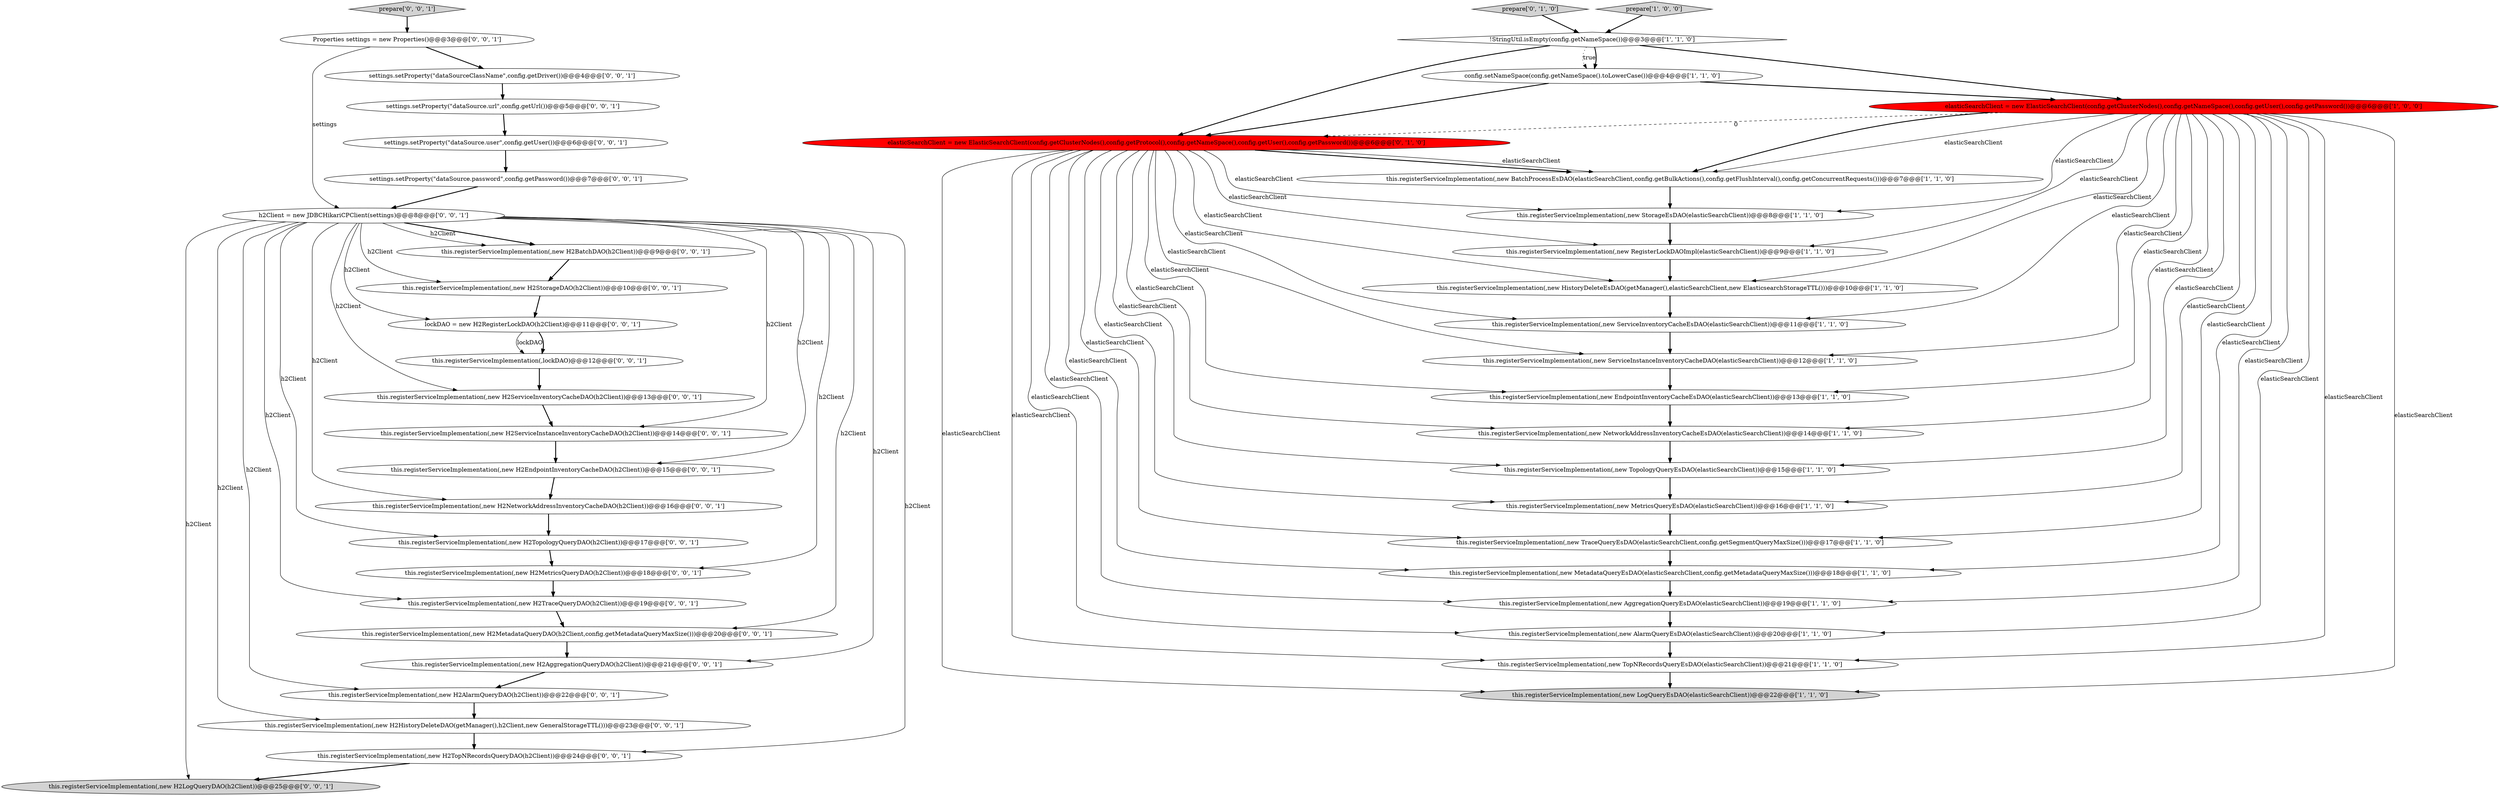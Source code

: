 digraph {
30 [style = filled, label = "this.registerServiceImplementation(,new H2AlarmQueryDAO(h2Client))@@@22@@@['0', '0', '1']", fillcolor = white, shape = ellipse image = "AAA0AAABBB3BBB"];
28 [style = filled, label = "this.registerServiceImplementation(,new H2TopologyQueryDAO(h2Client))@@@17@@@['0', '0', '1']", fillcolor = white, shape = ellipse image = "AAA0AAABBB3BBB"];
29 [style = filled, label = "this.registerServiceImplementation(,new H2LogQueryDAO(h2Client))@@@25@@@['0', '0', '1']", fillcolor = lightgray, shape = ellipse image = "AAA0AAABBB3BBB"];
34 [style = filled, label = "this.registerServiceImplementation(,new H2ServiceInstanceInventoryCacheDAO(h2Client))@@@14@@@['0', '0', '1']", fillcolor = white, shape = ellipse image = "AAA0AAABBB3BBB"];
15 [style = filled, label = "this.registerServiceImplementation(,new LogQueryEsDAO(elasticSearchClient))@@@22@@@['1', '1', '0']", fillcolor = lightgray, shape = ellipse image = "AAA0AAABBB1BBB"];
32 [style = filled, label = "h2Client = new JDBCHikariCPClient(settings)@@@8@@@['0', '0', '1']", fillcolor = white, shape = ellipse image = "AAA0AAABBB3BBB"];
31 [style = filled, label = "settings.setProperty(\"dataSource.password\",config.getPassword())@@@7@@@['0', '0', '1']", fillcolor = white, shape = ellipse image = "AAA0AAABBB3BBB"];
25 [style = filled, label = "this.registerServiceImplementation(,new H2AggregationQueryDAO(h2Client))@@@21@@@['0', '0', '1']", fillcolor = white, shape = ellipse image = "AAA0AAABBB3BBB"];
7 [style = filled, label = "this.registerServiceImplementation(,new RegisterLockDAOImpl(elasticSearchClient))@@@9@@@['1', '1', '0']", fillcolor = white, shape = ellipse image = "AAA0AAABBB1BBB"];
6 [style = filled, label = "config.setNameSpace(config.getNameSpace().toLowerCase())@@@4@@@['1', '1', '0']", fillcolor = white, shape = ellipse image = "AAA0AAABBB1BBB"];
36 [style = filled, label = "this.registerServiceImplementation(,new H2TopNRecordsQueryDAO(h2Client))@@@24@@@['0', '0', '1']", fillcolor = white, shape = ellipse image = "AAA0AAABBB3BBB"];
4 [style = filled, label = "this.registerServiceImplementation(,new MetadataQueryEsDAO(elasticSearchClient,config.getMetadataQueryMaxSize()))@@@18@@@['1', '1', '0']", fillcolor = white, shape = ellipse image = "AAA0AAABBB1BBB"];
3 [style = filled, label = "this.registerServiceImplementation(,new ServiceInventoryCacheEsDAO(elasticSearchClient))@@@11@@@['1', '1', '0']", fillcolor = white, shape = ellipse image = "AAA0AAABBB1BBB"];
24 [style = filled, label = "this.registerServiceImplementation(,new H2MetadataQueryDAO(h2Client,config.getMetadataQueryMaxSize()))@@@20@@@['0', '0', '1']", fillcolor = white, shape = ellipse image = "AAA0AAABBB3BBB"];
19 [style = filled, label = "this.registerServiceImplementation(,new TopNRecordsQueryEsDAO(elasticSearchClient))@@@21@@@['1', '1', '0']", fillcolor = white, shape = ellipse image = "AAA0AAABBB1BBB"];
44 [style = filled, label = "this.registerServiceImplementation(,new H2StorageDAO(h2Client))@@@10@@@['0', '0', '1']", fillcolor = white, shape = ellipse image = "AAA0AAABBB3BBB"];
42 [style = filled, label = "this.registerServiceImplementation(,new H2TraceQueryDAO(h2Client))@@@19@@@['0', '0', '1']", fillcolor = white, shape = ellipse image = "AAA0AAABBB3BBB"];
26 [style = filled, label = "lockDAO = new H2RegisterLockDAO(h2Client)@@@11@@@['0', '0', '1']", fillcolor = white, shape = ellipse image = "AAA0AAABBB3BBB"];
1 [style = filled, label = "this.registerServiceImplementation(,new AlarmQueryEsDAO(elasticSearchClient))@@@20@@@['1', '1', '0']", fillcolor = white, shape = ellipse image = "AAA0AAABBB1BBB"];
16 [style = filled, label = "this.registerServiceImplementation(,new BatchProcessEsDAO(elasticSearchClient,config.getBulkActions(),config.getFlushInterval(),config.getConcurrentRequests()))@@@7@@@['1', '1', '0']", fillcolor = white, shape = ellipse image = "AAA0AAABBB1BBB"];
12 [style = filled, label = "this.registerServiceImplementation(,new AggregationQueryEsDAO(elasticSearchClient))@@@19@@@['1', '1', '0']", fillcolor = white, shape = ellipse image = "AAA0AAABBB1BBB"];
38 [style = filled, label = "Properties settings = new Properties()@@@3@@@['0', '0', '1']", fillcolor = white, shape = ellipse image = "AAA0AAABBB3BBB"];
21 [style = filled, label = "prepare['0', '1', '0']", fillcolor = lightgray, shape = diamond image = "AAA0AAABBB2BBB"];
33 [style = filled, label = "this.registerServiceImplementation(,new H2BatchDAO(h2Client))@@@9@@@['0', '0', '1']", fillcolor = white, shape = ellipse image = "AAA0AAABBB3BBB"];
23 [style = filled, label = "this.registerServiceImplementation(,lockDAO)@@@12@@@['0', '0', '1']", fillcolor = white, shape = ellipse image = "AAA0AAABBB3BBB"];
40 [style = filled, label = "prepare['0', '0', '1']", fillcolor = lightgray, shape = diamond image = "AAA0AAABBB3BBB"];
41 [style = filled, label = "this.registerServiceImplementation(,new H2MetricsQueryDAO(h2Client))@@@18@@@['0', '0', '1']", fillcolor = white, shape = ellipse image = "AAA0AAABBB3BBB"];
39 [style = filled, label = "this.registerServiceImplementation(,new H2HistoryDeleteDAO(getManager(),h2Client,new GeneralStorageTTL()))@@@23@@@['0', '0', '1']", fillcolor = white, shape = ellipse image = "AAA0AAABBB3BBB"];
17 [style = filled, label = "this.registerServiceImplementation(,new HistoryDeleteEsDAO(getManager(),elasticSearchClient,new ElasticsearchStorageTTL()))@@@10@@@['1', '1', '0']", fillcolor = white, shape = ellipse image = "AAA0AAABBB1BBB"];
9 [style = filled, label = "prepare['1', '0', '0']", fillcolor = lightgray, shape = diamond image = "AAA0AAABBB1BBB"];
2 [style = filled, label = "this.registerServiceImplementation(,new EndpointInventoryCacheEsDAO(elasticSearchClient))@@@13@@@['1', '1', '0']", fillcolor = white, shape = ellipse image = "AAA0AAABBB1BBB"];
45 [style = filled, label = "this.registerServiceImplementation(,new H2NetworkAddressInventoryCacheDAO(h2Client))@@@16@@@['0', '0', '1']", fillcolor = white, shape = ellipse image = "AAA0AAABBB3BBB"];
5 [style = filled, label = "this.registerServiceImplementation(,new MetricsQueryEsDAO(elasticSearchClient))@@@16@@@['1', '1', '0']", fillcolor = white, shape = ellipse image = "AAA0AAABBB1BBB"];
14 [style = filled, label = "this.registerServiceImplementation(,new TopologyQueryEsDAO(elasticSearchClient))@@@15@@@['1', '1', '0']", fillcolor = white, shape = ellipse image = "AAA0AAABBB1BBB"];
43 [style = filled, label = "settings.setProperty(\"dataSourceClassName\",config.getDriver())@@@4@@@['0', '0', '1']", fillcolor = white, shape = ellipse image = "AAA0AAABBB3BBB"];
0 [style = filled, label = "this.registerServiceImplementation(,new NetworkAddressInventoryCacheEsDAO(elasticSearchClient))@@@14@@@['1', '1', '0']", fillcolor = white, shape = ellipse image = "AAA0AAABBB1BBB"];
22 [style = filled, label = "this.registerServiceImplementation(,new H2ServiceInventoryCacheDAO(h2Client))@@@13@@@['0', '0', '1']", fillcolor = white, shape = ellipse image = "AAA0AAABBB3BBB"];
37 [style = filled, label = "settings.setProperty(\"dataSource.user\",config.getUser())@@@6@@@['0', '0', '1']", fillcolor = white, shape = ellipse image = "AAA0AAABBB3BBB"];
27 [style = filled, label = "settings.setProperty(\"dataSource.url\",config.getUrl())@@@5@@@['0', '0', '1']", fillcolor = white, shape = ellipse image = "AAA0AAABBB3BBB"];
18 [style = filled, label = "this.registerServiceImplementation(,new StorageEsDAO(elasticSearchClient))@@@8@@@['1', '1', '0']", fillcolor = white, shape = ellipse image = "AAA0AAABBB1BBB"];
10 [style = filled, label = "elasticSearchClient = new ElasticSearchClient(config.getClusterNodes(),config.getNameSpace(),config.getUser(),config.getPassword())@@@6@@@['1', '0', '0']", fillcolor = red, shape = ellipse image = "AAA1AAABBB1BBB"];
20 [style = filled, label = "elasticSearchClient = new ElasticSearchClient(config.getClusterNodes(),config.getProtocol(),config.getNameSpace(),config.getUser(),config.getPassword())@@@6@@@['0', '1', '0']", fillcolor = red, shape = ellipse image = "AAA1AAABBB2BBB"];
35 [style = filled, label = "this.registerServiceImplementation(,new H2EndpointInventoryCacheDAO(h2Client))@@@15@@@['0', '0', '1']", fillcolor = white, shape = ellipse image = "AAA0AAABBB3BBB"];
11 [style = filled, label = "this.registerServiceImplementation(,new TraceQueryEsDAO(elasticSearchClient,config.getSegmentQueryMaxSize()))@@@17@@@['1', '1', '0']", fillcolor = white, shape = ellipse image = "AAA0AAABBB1BBB"];
8 [style = filled, label = "this.registerServiceImplementation(,new ServiceInstanceInventoryCacheDAO(elasticSearchClient))@@@12@@@['1', '1', '0']", fillcolor = white, shape = ellipse image = "AAA0AAABBB1BBB"];
13 [style = filled, label = "!StringUtil.isEmpty(config.getNameSpace())@@@3@@@['1', '1', '0']", fillcolor = white, shape = diamond image = "AAA0AAABBB1BBB"];
32->36 [style = solid, label="h2Client"];
20->4 [style = solid, label="elasticSearchClient"];
36->29 [style = bold, label=""];
25->30 [style = bold, label=""];
20->17 [style = solid, label="elasticSearchClient"];
40->38 [style = bold, label=""];
0->14 [style = bold, label=""];
23->22 [style = bold, label=""];
20->16 [style = bold, label=""];
38->32 [style = solid, label="settings"];
37->31 [style = bold, label=""];
10->7 [style = solid, label="elasticSearchClient"];
20->0 [style = solid, label="elasticSearchClient"];
35->45 [style = bold, label=""];
20->8 [style = solid, label="elasticSearchClient"];
10->20 [style = dashed, label="0"];
13->20 [style = bold, label=""];
19->15 [style = bold, label=""];
10->19 [style = solid, label="elasticSearchClient"];
33->44 [style = bold, label=""];
20->16 [style = solid, label="elasticSearchClient"];
21->13 [style = bold, label=""];
32->34 [style = solid, label="h2Client"];
13->6 [style = dotted, label="true"];
32->45 [style = solid, label="h2Client"];
10->3 [style = solid, label="elasticSearchClient"];
20->5 [style = solid, label="elasticSearchClient"];
32->44 [style = solid, label="h2Client"];
20->12 [style = solid, label="elasticSearchClient"];
32->35 [style = solid, label="h2Client"];
26->23 [style = solid, label="lockDAO"];
12->1 [style = bold, label=""];
20->3 [style = solid, label="elasticSearchClient"];
43->27 [style = bold, label=""];
10->4 [style = solid, label="elasticSearchClient"];
5->11 [style = bold, label=""];
32->24 [style = solid, label="h2Client"];
34->35 [style = bold, label=""];
20->15 [style = solid, label="elasticSearchClient"];
18->7 [style = bold, label=""];
1->19 [style = bold, label=""];
10->14 [style = solid, label="elasticSearchClient"];
10->2 [style = solid, label="elasticSearchClient"];
13->10 [style = bold, label=""];
16->18 [style = bold, label=""];
7->17 [style = bold, label=""];
32->28 [style = solid, label="h2Client"];
31->32 [style = bold, label=""];
11->4 [style = bold, label=""];
32->26 [style = solid, label="h2Client"];
10->0 [style = solid, label="elasticSearchClient"];
42->24 [style = bold, label=""];
32->33 [style = bold, label=""];
28->41 [style = bold, label=""];
6->20 [style = bold, label=""];
20->2 [style = solid, label="elasticSearchClient"];
27->37 [style = bold, label=""];
2->0 [style = bold, label=""];
10->11 [style = solid, label="elasticSearchClient"];
10->15 [style = solid, label="elasticSearchClient"];
10->16 [style = bold, label=""];
8->2 [style = bold, label=""];
32->29 [style = solid, label="h2Client"];
24->25 [style = bold, label=""];
3->8 [style = bold, label=""];
6->10 [style = bold, label=""];
32->30 [style = solid, label="h2Client"];
32->42 [style = solid, label="h2Client"];
17->3 [style = bold, label=""];
4->12 [style = bold, label=""];
13->6 [style = bold, label=""];
10->18 [style = solid, label="elasticSearchClient"];
38->43 [style = bold, label=""];
10->16 [style = solid, label="elasticSearchClient"];
20->14 [style = solid, label="elasticSearchClient"];
14->5 [style = bold, label=""];
20->7 [style = solid, label="elasticSearchClient"];
32->39 [style = solid, label="h2Client"];
10->12 [style = solid, label="elasticSearchClient"];
32->22 [style = solid, label="h2Client"];
20->18 [style = solid, label="elasticSearchClient"];
32->41 [style = solid, label="h2Client"];
32->33 [style = solid, label="h2Client"];
32->25 [style = solid, label="h2Client"];
20->19 [style = solid, label="elasticSearchClient"];
45->28 [style = bold, label=""];
10->5 [style = solid, label="elasticSearchClient"];
10->8 [style = solid, label="elasticSearchClient"];
10->1 [style = solid, label="elasticSearchClient"];
44->26 [style = bold, label=""];
26->23 [style = bold, label=""];
22->34 [style = bold, label=""];
30->39 [style = bold, label=""];
20->1 [style = solid, label="elasticSearchClient"];
20->11 [style = solid, label="elasticSearchClient"];
39->36 [style = bold, label=""];
10->17 [style = solid, label="elasticSearchClient"];
9->13 [style = bold, label=""];
41->42 [style = bold, label=""];
}
